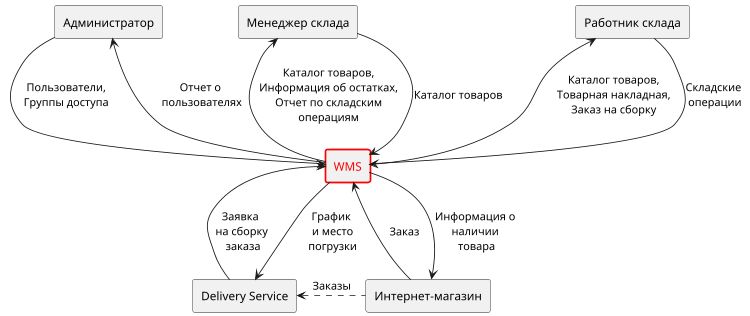 @startuml
scale 750 width
skinparam componentStyle rectangle

[WMS] as WMS #line:red;line.bold;text:red

[Работник склада] as Employeer
[Администратор] as Admin
[Менеджер склада] as Mgr
[Интернет-магазин] as IShop
[Delivery Service] as Delivery 

WMS -up-> Employeer : Каталог товаров,\nТоварная накладная,\nЗаказ на сборку
Employeer -down-> WMS  : Складские \nоперации 

WMS -up-> Mgr : Каталог товаров,\nИнформация об остатках,\nОтчет по складским\nоперациям
Mgr -down-> WMS : Каталог товаров


Admin -down-> WMS : Пользователи,\nГруппы доступа
WMS -up-> Admin  : Отчет о \nпользователях

Delivery  -up-> WMS : Заявка \nна сборку\n заказа
WMS -down-> Delivery  : График\n и место\n погрузки

IShop -up-> WMS : Заказ
WMS -down-> IShop : Информация о \nналичии \nтовара

IShop -.-left-> Delivery : Заказы
@enduml
